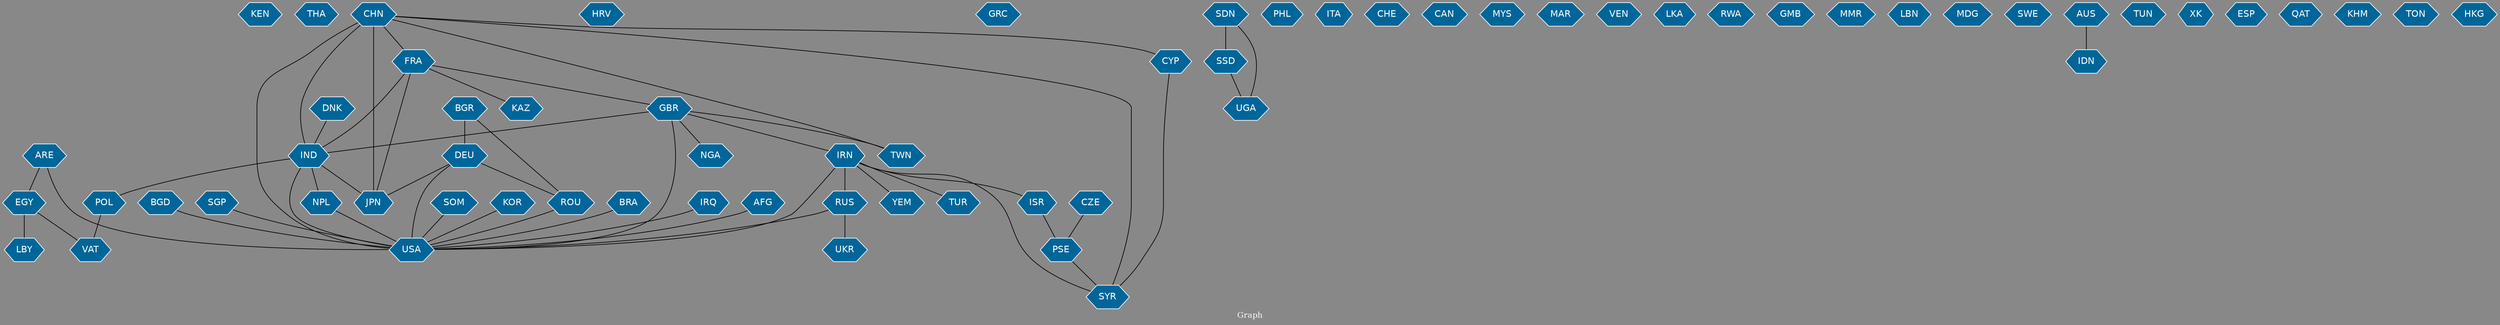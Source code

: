 // Countries together in item graph
graph {
	graph [bgcolor="#888888" fontcolor=white fontsize=12 label="Graph" outputorder=edgesfirst overlap=prism]
	node [color=white fillcolor="#006699" fontcolor=white fontname=Helvetica shape=hexagon style=filled]
	edge [arrowhead=open color=black fontcolor=white fontname=Courier fontsize=12]
		KEN [label=KEN]
		THA [label=THA]
		USA [label=USA]
		TUR [label=TUR]
		CHN [label=CHN]
		JPN [label=JPN]
		HRV [label=HRV]
		EGY [label=EGY]
		GRC [label=GRC]
		SYR [label=SYR]
		IND [label=IND]
		GBR [label=GBR]
		ARE [label=ARE]
		FRA [label=FRA]
		UKR [label=UKR]
		SDN [label=SDN]
		IRN [label=IRN]
		DEU [label=DEU]
		BRA [label=BRA]
		ISR [label=ISR]
		PHL [label=PHL]
		VAT [label=VAT]
		IRQ [label=IRQ]
		AFG [label=AFG]
		BGD [label=BGD]
		ITA [label=ITA]
		CHE [label=CHE]
		NPL [label=NPL]
		NGA [label=NGA]
		SSD [label=SSD]
		CAN [label=CAN]
		SGP [label=SGP]
		POL [label=POL]
		MYS [label=MYS]
		TWN [label=TWN]
		PSE [label=PSE]
		RUS [label=RUS]
		MAR [label=MAR]
		VEN [label=VEN]
		LKA [label=LKA]
		RWA [label=RWA]
		BGR [label=BGR]
		ROU [label=ROU]
		GMB [label=GMB]
		MMR [label=MMR]
		CYP [label=CYP]
		LBN [label=LBN]
		CZE [label=CZE]
		SOM [label=SOM]
		UGA [label=UGA]
		MDG [label=MDG]
		SWE [label=SWE]
		LBY [label=LBY]
		AUS [label=AUS]
		TUN [label=TUN]
		KAZ [label=KAZ]
		YEM [label=YEM]
		KOR [label=KOR]
		XK [label=XK]
		ESP [label=ESP]
		QAT [label=QAT]
		KHM [label=KHM]
		TON [label=TON]
		IDN [label=IDN]
		HKG [label=HKG]
		DNK [label=DNK]
			ROU -- USA [weight=1]
			IRN -- RUS [weight=1]
			GBR -- IRN [weight=1]
			ISR -- PSE [weight=2]
			FRA -- GBR [weight=1]
			KOR -- USA [weight=1]
			CHN -- USA [weight=1]
			DEU -- JPN [weight=1]
			CHN -- CYP [weight=1]
			CYP -- SYR [weight=1]
			IRQ -- USA [weight=2]
			PSE -- SYR [weight=1]
			GBR -- TWN [weight=1]
			IND -- POL [weight=1]
			IND -- JPN [weight=1]
			AUS -- IDN [weight=1]
			IND -- USA [weight=5]
			CHN -- IND [weight=1]
			CHN -- TWN [weight=1]
			CHN -- FRA [weight=1]
			FRA -- IND [weight=3]
			AFG -- USA [weight=1]
			BRA -- USA [weight=1]
			FRA -- JPN [weight=1]
			BGR -- DEU [weight=1]
			IND -- NPL [weight=1]
			GBR -- IND [weight=1]
			RUS -- USA [weight=1]
			CHN -- JPN [weight=6]
			SOM -- USA [weight=1]
			CZE -- PSE [weight=1]
			DEU -- USA [weight=2]
			RUS -- UKR [weight=1]
			BGR -- ROU [weight=1]
			DEU -- ROU [weight=1]
			FRA -- KAZ [weight=1]
			IRN -- USA [weight=1]
			GBR -- NGA [weight=1]
			IRN -- TUR [weight=1]
			DNK -- IND [weight=1]
			SDN -- SSD [weight=5]
			SSD -- UGA [weight=1]
			CHN -- SYR [weight=1]
			BGD -- USA [weight=1]
			EGY -- LBY [weight=1]
			IRN -- SYR [weight=1]
			EGY -- VAT [weight=1]
			ARE -- EGY [weight=1]
			IRN -- ISR [weight=1]
			IRN -- YEM [weight=1]
			NPL -- USA [weight=1]
			GBR -- USA [weight=2]
			SDN -- UGA [weight=1]
			ARE -- USA [weight=1]
			POL -- VAT [weight=1]
			SGP -- USA [weight=1]
}